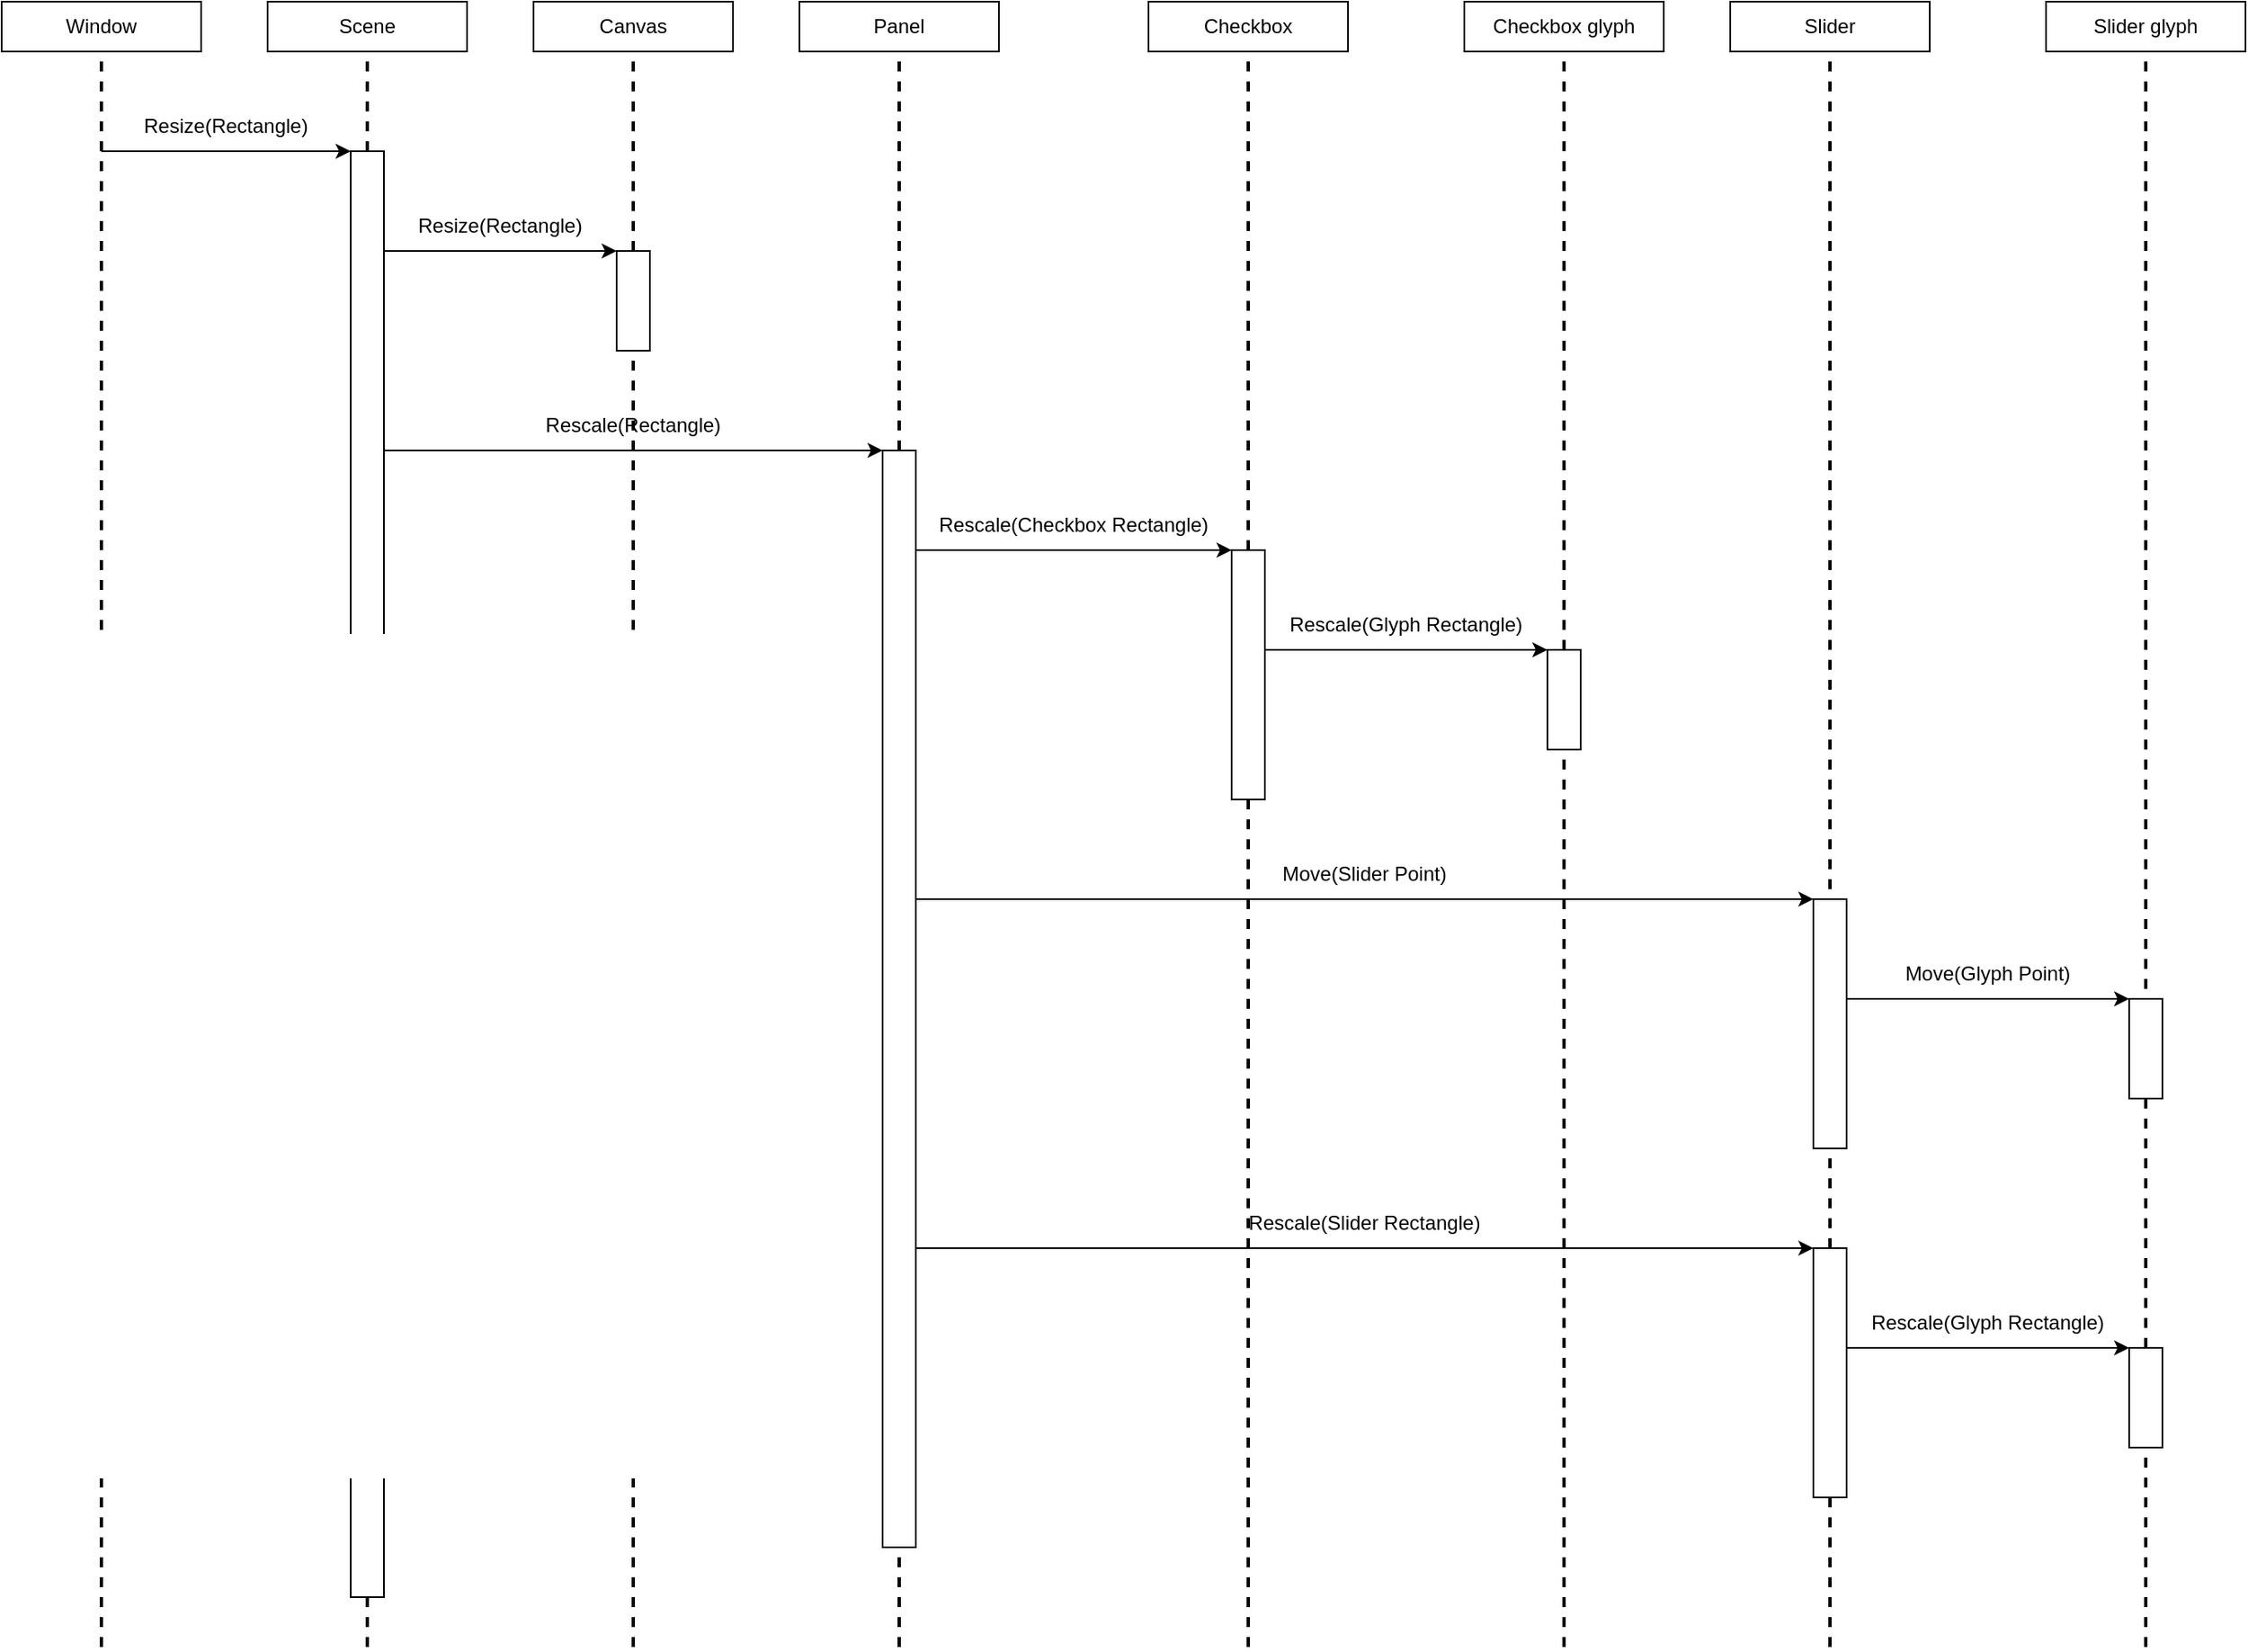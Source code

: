 <mxfile version="24.7.17">
  <diagram name="Page-1" id="Icaxh9YgE6_ko6Y2-2FJ">
    <mxGraphModel dx="1728" dy="1012" grid="1" gridSize="10" guides="1" tooltips="1" connect="1" arrows="1" fold="1" page="1" pageScale="1" pageWidth="850" pageHeight="1100" math="0" shadow="0">
      <root>
        <mxCell id="0" />
        <mxCell id="1" parent="0" />
        <mxCell id="2WgujiNxTRjsTM1ibm0o-6" value="Window" style="rounded=0;whiteSpace=wrap;html=1;" parent="1" vertex="1">
          <mxGeometry x="40" y="10" width="120" height="30" as="geometry" />
        </mxCell>
        <mxCell id="2WgujiNxTRjsTM1ibm0o-7" value="Scene" style="rounded=0;whiteSpace=wrap;html=1;" parent="1" vertex="1">
          <mxGeometry x="200" y="10" width="120" height="30" as="geometry" />
        </mxCell>
        <mxCell id="2WgujiNxTRjsTM1ibm0o-8" value="Canvas" style="rounded=0;whiteSpace=wrap;html=1;" parent="1" vertex="1">
          <mxGeometry x="360" y="10" width="120" height="30" as="geometry" />
        </mxCell>
        <mxCell id="2WgujiNxTRjsTM1ibm0o-9" value="Panel" style="rounded=0;whiteSpace=wrap;html=1;" parent="1" vertex="1">
          <mxGeometry x="520" y="10" width="120" height="30" as="geometry" />
        </mxCell>
        <mxCell id="2WgujiNxTRjsTM1ibm0o-10" value="Checkbox" style="rounded=0;whiteSpace=wrap;html=1;" parent="1" vertex="1">
          <mxGeometry x="730" y="10" width="120" height="30" as="geometry" />
        </mxCell>
        <mxCell id="2WgujiNxTRjsTM1ibm0o-11" value="Checkbox glyph" style="rounded=0;whiteSpace=wrap;html=1;" parent="1" vertex="1">
          <mxGeometry x="920" y="10" width="120" height="30" as="geometry" />
        </mxCell>
        <mxCell id="2WgujiNxTRjsTM1ibm0o-12" value="Slider" style="rounded=0;whiteSpace=wrap;html=1;" parent="1" vertex="1">
          <mxGeometry x="1080" y="10" width="120" height="30" as="geometry" />
        </mxCell>
        <mxCell id="2WgujiNxTRjsTM1ibm0o-13" value="Slider glyph" style="rounded=0;whiteSpace=wrap;html=1;" parent="1" vertex="1">
          <mxGeometry x="1270" y="10" width="120" height="30" as="geometry" />
        </mxCell>
        <mxCell id="2WgujiNxTRjsTM1ibm0o-14" value="" style="endArrow=none;dashed=1;html=1;strokeWidth=2;rounded=0;" parent="1" target="2WgujiNxTRjsTM1ibm0o-6" edge="1">
          <mxGeometry width="50" height="50" relative="1" as="geometry">
            <mxPoint x="100" y="1000" as="sourcePoint" />
            <mxPoint x="550" y="130" as="targetPoint" />
          </mxGeometry>
        </mxCell>
        <mxCell id="2WgujiNxTRjsTM1ibm0o-15" value="" style="endArrow=none;dashed=1;html=1;strokeWidth=2;rounded=0;" parent="1" target="2WgujiNxTRjsTM1ibm0o-7" edge="1">
          <mxGeometry width="50" height="50" relative="1" as="geometry">
            <mxPoint x="260" y="1000" as="sourcePoint" />
            <mxPoint x="260" y="70" as="targetPoint" />
          </mxGeometry>
        </mxCell>
        <mxCell id="2WgujiNxTRjsTM1ibm0o-16" value="" style="endArrow=none;dashed=1;html=1;strokeWidth=2;rounded=0;" parent="1" source="2WgujiNxTRjsTM1ibm0o-26" target="2WgujiNxTRjsTM1ibm0o-8" edge="1">
          <mxGeometry width="50" height="50" relative="1" as="geometry">
            <mxPoint x="420" y="1090" as="sourcePoint" />
            <mxPoint x="420" y="70" as="targetPoint" />
          </mxGeometry>
        </mxCell>
        <mxCell id="2WgujiNxTRjsTM1ibm0o-17" value="" style="endArrow=none;dashed=1;html=1;strokeWidth=2;rounded=0;" parent="1" target="2WgujiNxTRjsTM1ibm0o-9" edge="1">
          <mxGeometry width="50" height="50" relative="1" as="geometry">
            <mxPoint x="580" y="1000" as="sourcePoint" />
            <mxPoint x="580" y="70" as="targetPoint" />
          </mxGeometry>
        </mxCell>
        <mxCell id="2WgujiNxTRjsTM1ibm0o-18" value="" style="endArrow=none;dashed=1;html=1;strokeWidth=2;rounded=0;" parent="1" target="2WgujiNxTRjsTM1ibm0o-10" edge="1">
          <mxGeometry width="50" height="50" relative="1" as="geometry">
            <mxPoint x="790" y="1000" as="sourcePoint" />
            <mxPoint x="790" y="70" as="targetPoint" />
          </mxGeometry>
        </mxCell>
        <mxCell id="2WgujiNxTRjsTM1ibm0o-19" value="" style="endArrow=none;dashed=1;html=1;strokeWidth=2;rounded=0;" parent="1" target="2WgujiNxTRjsTM1ibm0o-11" edge="1">
          <mxGeometry width="50" height="50" relative="1" as="geometry">
            <mxPoint x="980" y="1000" as="sourcePoint" />
            <mxPoint x="980" y="70" as="targetPoint" />
          </mxGeometry>
        </mxCell>
        <mxCell id="2WgujiNxTRjsTM1ibm0o-20" value="" style="endArrow=none;dashed=1;html=1;strokeWidth=2;rounded=0;" parent="1" target="2WgujiNxTRjsTM1ibm0o-12" edge="1">
          <mxGeometry width="50" height="50" relative="1" as="geometry">
            <mxPoint x="1140" y="1000" as="sourcePoint" />
            <mxPoint x="1140" y="70" as="targetPoint" />
          </mxGeometry>
        </mxCell>
        <mxCell id="2WgujiNxTRjsTM1ibm0o-21" value="" style="endArrow=none;dashed=1;html=1;strokeWidth=2;rounded=0;" parent="1" target="2WgujiNxTRjsTM1ibm0o-13" edge="1">
          <mxGeometry width="50" height="50" relative="1" as="geometry">
            <mxPoint x="1330" y="1000" as="sourcePoint" />
            <mxPoint x="1330" y="70" as="targetPoint" />
          </mxGeometry>
        </mxCell>
        <mxCell id="2WgujiNxTRjsTM1ibm0o-22" value="" style="endArrow=classic;html=1;rounded=0;entryX=1;entryY=1;entryDx=0;entryDy=0;exitX=0;exitY=1;exitDx=0;exitDy=0;" parent="1" source="2WgujiNxTRjsTM1ibm0o-25" target="2WgujiNxTRjsTM1ibm0o-25" edge="1">
          <mxGeometry width="50" height="50" relative="1" as="geometry">
            <mxPoint x="100" y="100" as="sourcePoint" />
            <mxPoint x="170" y="90" as="targetPoint" />
          </mxGeometry>
        </mxCell>
        <mxCell id="2WgujiNxTRjsTM1ibm0o-23" value="" style="rounded=0;whiteSpace=wrap;html=1;" parent="1" vertex="1">
          <mxGeometry x="250" y="100" width="20" height="870" as="geometry" />
        </mxCell>
        <mxCell id="2WgujiNxTRjsTM1ibm0o-25" value="Resize(Rectangle)" style="text;html=1;align=center;verticalAlign=middle;whiteSpace=wrap;rounded=0;" parent="1" vertex="1">
          <mxGeometry x="100" y="70" width="150" height="30" as="geometry" />
        </mxCell>
        <mxCell id="2WgujiNxTRjsTM1ibm0o-27" value="" style="endArrow=none;dashed=1;html=1;strokeWidth=2;rounded=0;" parent="1" target="2WgujiNxTRjsTM1ibm0o-26" edge="1">
          <mxGeometry width="50" height="50" relative="1" as="geometry">
            <mxPoint x="420" y="1000" as="sourcePoint" />
            <mxPoint x="420" y="150" as="targetPoint" />
          </mxGeometry>
        </mxCell>
        <mxCell id="2WgujiNxTRjsTM1ibm0o-26" value="" style="rounded=0;whiteSpace=wrap;html=1;" parent="1" vertex="1">
          <mxGeometry x="410" y="160" width="20" height="60" as="geometry" />
        </mxCell>
        <mxCell id="2WgujiNxTRjsTM1ibm0o-30" value="" style="rounded=0;whiteSpace=wrap;html=1;" parent="1" vertex="1">
          <mxGeometry x="570" y="280" width="20" height="660" as="geometry" />
        </mxCell>
        <mxCell id="2WgujiNxTRjsTM1ibm0o-31" value="" style="endArrow=classic;html=1;rounded=0;exitX=0;exitY=1;exitDx=0;exitDy=0;entryX=0;entryY=0;entryDx=0;entryDy=0;" parent="1" source="2WgujiNxTRjsTM1ibm0o-32" edge="1">
          <mxGeometry width="50" height="50" relative="1" as="geometry">
            <mxPoint x="520" y="250" as="sourcePoint" />
            <mxPoint x="570" y="280.0" as="targetPoint" />
          </mxGeometry>
        </mxCell>
        <mxCell id="2WgujiNxTRjsTM1ibm0o-32" value="Rescale(Rectangle)" style="text;html=1;align=center;verticalAlign=middle;whiteSpace=wrap;rounded=0;" parent="1" vertex="1">
          <mxGeometry x="270" y="250" width="300" height="30" as="geometry" />
        </mxCell>
        <mxCell id="2WgujiNxTRjsTM1ibm0o-37" value="" style="rounded=0;whiteSpace=wrap;html=1;" parent="1" vertex="1">
          <mxGeometry x="780" y="340" width="20" height="150" as="geometry" />
        </mxCell>
        <mxCell id="2WgujiNxTRjsTM1ibm0o-38" value="" style="endArrow=classic;html=1;rounded=0;exitX=0;exitY=1;exitDx=0;exitDy=0;entryX=1;entryY=1;entryDx=0;entryDy=0;" parent="1" source="2WgujiNxTRjsTM1ibm0o-39" target="2WgujiNxTRjsTM1ibm0o-39" edge="1">
          <mxGeometry width="50" height="50" relative="1" as="geometry">
            <mxPoint x="680" y="310" as="sourcePoint" />
            <mxPoint x="730" y="340" as="targetPoint" />
          </mxGeometry>
        </mxCell>
        <mxCell id="2WgujiNxTRjsTM1ibm0o-39" value="Rescale(Checkbox Rectangle)" style="text;html=1;align=center;verticalAlign=middle;whiteSpace=wrap;rounded=0;" parent="1" vertex="1">
          <mxGeometry x="590" y="310" width="190" height="30" as="geometry" />
        </mxCell>
        <mxCell id="2WgujiNxTRjsTM1ibm0o-64" value="" style="endArrow=classic;html=1;rounded=0;exitX=0;exitY=1;exitDx=0;exitDy=0;entryX=1;entryY=1;entryDx=0;entryDy=0;" parent="1" source="2WgujiNxTRjsTM1ibm0o-65" target="2WgujiNxTRjsTM1ibm0o-65" edge="1">
          <mxGeometry width="50" height="50" relative="1" as="geometry">
            <mxPoint x="390" y="250" as="sourcePoint" />
            <mxPoint x="440" y="200" as="targetPoint" />
          </mxGeometry>
        </mxCell>
        <mxCell id="2WgujiNxTRjsTM1ibm0o-65" value="Resize(Rectangle)" style="text;html=1;align=center;verticalAlign=middle;whiteSpace=wrap;rounded=0;" parent="1" vertex="1">
          <mxGeometry x="270" y="130" width="140" height="30" as="geometry" />
        </mxCell>
        <mxCell id="xgN3PtYMEYdAYPBslLqn-1" value="" style="endArrow=classic;html=1;rounded=0;exitX=0;exitY=1;exitDx=0;exitDy=0;entryX=1;entryY=1;entryDx=0;entryDy=0;" parent="1" source="xgN3PtYMEYdAYPBslLqn-2" target="xgN3PtYMEYdAYPBslLqn-2" edge="1">
          <mxGeometry width="50" height="50" relative="1" as="geometry">
            <mxPoint x="890" y="370" as="sourcePoint" />
            <mxPoint x="940" y="400" as="targetPoint" />
          </mxGeometry>
        </mxCell>
        <mxCell id="xgN3PtYMEYdAYPBslLqn-2" value="Rescale(Glyph Rectangle)" style="text;html=1;align=center;verticalAlign=middle;whiteSpace=wrap;rounded=0;" parent="1" vertex="1">
          <mxGeometry x="800" y="370" width="170" height="30" as="geometry" />
        </mxCell>
        <mxCell id="xgN3PtYMEYdAYPBslLqn-3" value="" style="rounded=0;whiteSpace=wrap;html=1;" parent="1" vertex="1">
          <mxGeometry x="970" y="400" width="20" height="60" as="geometry" />
        </mxCell>
        <mxCell id="xgN3PtYMEYdAYPBslLqn-6" value="" style="endArrow=classic;html=1;rounded=0;exitX=0;exitY=1;exitDx=0;exitDy=0;entryX=1;entryY=1;entryDx=0;entryDy=0;" parent="1" source="xgN3PtYMEYdAYPBslLqn-7" target="xgN3PtYMEYdAYPBslLqn-7" edge="1">
          <mxGeometry width="50" height="50" relative="1" as="geometry">
            <mxPoint x="680" y="520" as="sourcePoint" />
            <mxPoint x="730" y="550" as="targetPoint" />
          </mxGeometry>
        </mxCell>
        <mxCell id="xgN3PtYMEYdAYPBslLqn-7" value="Move(Slider Point)" style="text;html=1;align=center;verticalAlign=middle;whiteSpace=wrap;rounded=0;" parent="1" vertex="1">
          <mxGeometry x="590" y="520" width="540" height="30" as="geometry" />
        </mxCell>
        <mxCell id="xgN3PtYMEYdAYPBslLqn-8" value="" style="rounded=0;whiteSpace=wrap;html=1;" parent="1" vertex="1">
          <mxGeometry x="1130" y="550" width="20" height="150" as="geometry" />
        </mxCell>
        <mxCell id="xgN3PtYMEYdAYPBslLqn-9" value="" style="endArrow=classic;html=1;rounded=0;exitX=0;exitY=1;exitDx=0;exitDy=0;entryX=1;entryY=1;entryDx=0;entryDy=0;" parent="1" source="xgN3PtYMEYdAYPBslLqn-10" target="xgN3PtYMEYdAYPBslLqn-10" edge="1">
          <mxGeometry width="50" height="50" relative="1" as="geometry">
            <mxPoint x="1240" y="580" as="sourcePoint" />
            <mxPoint x="1290" y="610" as="targetPoint" />
          </mxGeometry>
        </mxCell>
        <mxCell id="xgN3PtYMEYdAYPBslLqn-10" value="Move(Glyph Point)" style="text;html=1;align=center;verticalAlign=middle;whiteSpace=wrap;rounded=0;" parent="1" vertex="1">
          <mxGeometry x="1150" y="580" width="170" height="30" as="geometry" />
        </mxCell>
        <mxCell id="xgN3PtYMEYdAYPBslLqn-11" value="" style="rounded=0;whiteSpace=wrap;html=1;" parent="1" vertex="1">
          <mxGeometry x="1320" y="610" width="20" height="60" as="geometry" />
        </mxCell>
        <mxCell id="xgN3PtYMEYdAYPBslLqn-12" value="" style="endArrow=classic;html=1;rounded=0;exitX=0;exitY=1;exitDx=0;exitDy=0;entryX=1;entryY=1;entryDx=0;entryDy=0;" parent="1" source="xgN3PtYMEYdAYPBslLqn-13" target="xgN3PtYMEYdAYPBslLqn-13" edge="1">
          <mxGeometry width="50" height="50" relative="1" as="geometry">
            <mxPoint x="680" y="730" as="sourcePoint" />
            <mxPoint x="730" y="760" as="targetPoint" />
          </mxGeometry>
        </mxCell>
        <mxCell id="xgN3PtYMEYdAYPBslLqn-13" value="Rescale(Slider Rectangle)" style="text;html=1;align=center;verticalAlign=middle;whiteSpace=wrap;rounded=0;" parent="1" vertex="1">
          <mxGeometry x="590" y="730" width="540" height="30" as="geometry" />
        </mxCell>
        <mxCell id="xgN3PtYMEYdAYPBslLqn-14" value="" style="rounded=0;whiteSpace=wrap;html=1;" parent="1" vertex="1">
          <mxGeometry x="1130" y="760" width="20" height="150" as="geometry" />
        </mxCell>
        <mxCell id="xgN3PtYMEYdAYPBslLqn-15" value="" style="endArrow=classic;html=1;rounded=0;exitX=0;exitY=1;exitDx=0;exitDy=0;entryX=1;entryY=1;entryDx=0;entryDy=0;" parent="1" source="xgN3PtYMEYdAYPBslLqn-16" target="xgN3PtYMEYdAYPBslLqn-16" edge="1">
          <mxGeometry width="50" height="50" relative="1" as="geometry">
            <mxPoint x="1240" y="790" as="sourcePoint" />
            <mxPoint x="1290" y="820" as="targetPoint" />
          </mxGeometry>
        </mxCell>
        <mxCell id="xgN3PtYMEYdAYPBslLqn-16" value="Rescale(Glyph Rectangle)" style="text;html=1;align=center;verticalAlign=middle;whiteSpace=wrap;rounded=0;" parent="1" vertex="1">
          <mxGeometry x="1150" y="790" width="170" height="30" as="geometry" />
        </mxCell>
        <mxCell id="xgN3PtYMEYdAYPBslLqn-17" value="" style="rounded=0;whiteSpace=wrap;html=1;" parent="1" vertex="1">
          <mxGeometry x="1320" y="820" width="20" height="60" as="geometry" />
        </mxCell>
      </root>
    </mxGraphModel>
  </diagram>
</mxfile>
